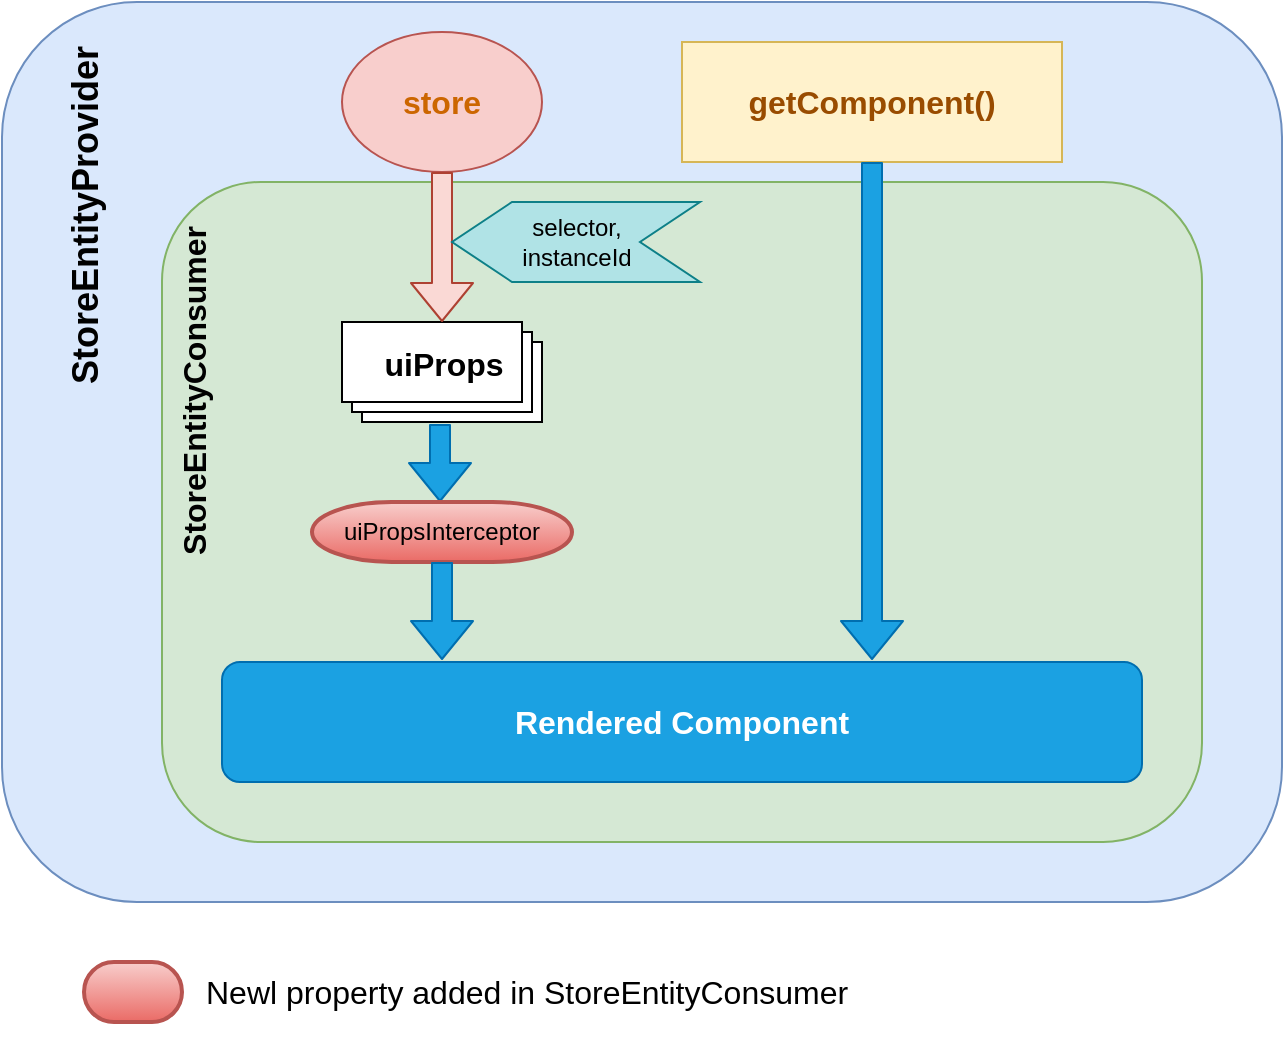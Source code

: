 <mxfile version="13.10.2" type="github">
  <diagram id="l9ncGngkWn3IO0GVBlcq" name="Page-1">
    <mxGraphModel dx="2514" dy="1443" grid="1" gridSize="10" guides="1" tooltips="1" connect="1" arrows="1" fold="1" page="1" pageScale="1" pageWidth="827" pageHeight="1169" math="0" shadow="0">
      <root>
        <mxCell id="0" />
        <mxCell id="1" parent="0" />
        <mxCell id="MBoSTC9Xswts3mCIpynU-1" value="&lt;div&gt;&lt;h2&gt;StoreEntityProvider&lt;/h2&gt;&lt;/div&gt;" style="rounded=1;whiteSpace=wrap;html=1;fillOpacity=100;fillColor=#dae8fc;align=right;spacingLeft=20;direction=west;horizontal=0;verticalAlign=top;strokeOpacity=100;spacingTop=10;strokeColor=#6c8ebf;spacingRight=20;" vertex="1" parent="1">
          <mxGeometry x="40" y="260" width="640" height="450" as="geometry" />
        </mxCell>
        <mxCell id="MBoSTC9Xswts3mCIpynU-4" value="&lt;font size=&quot;1&quot; color=&quot;#CC6600&quot;&gt;&lt;b style=&quot;font-size: 16px&quot;&gt;store&lt;/b&gt;&lt;/font&gt;" style="ellipse;whiteSpace=wrap;html=1;fillColor=#f8cecc;align=center;strokeColor=#b85450;" vertex="1" parent="1">
          <mxGeometry x="210" y="275" width="100" height="70" as="geometry" />
        </mxCell>
        <mxCell id="MBoSTC9Xswts3mCIpynU-5" value="&lt;font style=&quot;font-size: 16px&quot;&gt;&lt;b&gt;getComponent()&lt;/b&gt;&lt;/font&gt;" style="rounded=0;whiteSpace=wrap;html=1;align=center;fillColor=#fff2cc;strokeColor=#d6b656;fontColor=#994C00;" vertex="1" parent="1">
          <mxGeometry x="380" y="280" width="190" height="60" as="geometry" />
        </mxCell>
        <mxCell id="MBoSTC9Xswts3mCIpynU-6" value="&lt;font style=&quot;font-size: 16px&quot;&gt;&lt;b&gt;StoreEntityConsumer&lt;/b&gt;&lt;/font&gt;" style="rounded=1;whiteSpace=wrap;html=1;fillColor=#d5e8d4;align=right;horizontal=0;verticalAlign=top;spacingRight=20;strokeColor=#82b366;" vertex="1" parent="1">
          <mxGeometry x="120" y="350" width="520" height="330" as="geometry" />
        </mxCell>
        <mxCell id="MBoSTC9Xswts3mCIpynU-7" value="&lt;font style=&quot;font-size: 16px&quot;&gt;&lt;b&gt;Rendered Component&lt;/b&gt;&lt;/font&gt;" style="rounded=1;whiteSpace=wrap;html=1;fillColor=#1ba1e2;fontColor=#ffffff;align=center;strokeColor=#006EAF;" vertex="1" parent="1">
          <mxGeometry x="150" y="590" width="460" height="60" as="geometry" />
        </mxCell>
        <mxCell id="MBoSTC9Xswts3mCIpynU-8" value="" style="shape=flexArrow;endArrow=classic;html=1;fontColor=#000000;exitX=0.5;exitY=1;exitDx=0;exitDy=0;fillColor=#1ba1e2;strokeColor=#006EAF;" edge="1" parent="1" source="MBoSTC9Xswts3mCIpynU-5">
          <mxGeometry width="50" height="50" relative="1" as="geometry">
            <mxPoint x="1000" y="690" as="sourcePoint" />
            <mxPoint x="475" y="589" as="targetPoint" />
          </mxGeometry>
        </mxCell>
        <mxCell id="MBoSTC9Xswts3mCIpynU-12" value="&lt;div&gt;&lt;br&gt;&lt;/div&gt;" style="verticalLabelPosition=bottom;verticalAlign=middle;html=1;shape=mxgraph.basic.layered_rect;dx=10;outlineConnect=0;fillColor=#ffffff;fontColor=#000000;align=right;" vertex="1" parent="1">
          <mxGeometry x="210" y="420" width="100" height="50" as="geometry" />
        </mxCell>
        <mxCell id="MBoSTC9Xswts3mCIpynU-14" value="" style="shape=flexArrow;endArrow=classic;html=1;fontColor=#000000;exitX=0.5;exitY=1;exitDx=0;exitDy=0;fillColor=#fad9d5;strokeColor=#ae4132;" edge="1" parent="1" source="MBoSTC9Xswts3mCIpynU-4" target="MBoSTC9Xswts3mCIpynU-12">
          <mxGeometry width="50" height="50" relative="1" as="geometry">
            <mxPoint x="1000" y="690" as="sourcePoint" />
            <mxPoint x="1050" y="640" as="targetPoint" />
          </mxGeometry>
        </mxCell>
        <mxCell id="MBoSTC9Xswts3mCIpynU-16" value="&lt;div&gt;selector,&lt;/div&gt;&lt;div&gt;instanceId&lt;br&gt;&lt;/div&gt;" style="html=1;shadow=0;dashed=0;align=center;verticalAlign=middle;shape=mxgraph.arrows2.arrow;dy=0;dx=30;notch=30;fillColor=#b0e3e6;direction=west;strokeColor=#0e8088;" vertex="1" parent="1">
          <mxGeometry x="265" y="360" width="124" height="40" as="geometry" />
        </mxCell>
        <mxCell id="MBoSTC9Xswts3mCIpynU-17" value="&lt;font style=&quot;font-size: 16px&quot;&gt;&lt;b&gt;uiProps&lt;/b&gt;&lt;/font&gt;" style="rounded=0;whiteSpace=wrap;html=1;fontColor=#000000;align=center;fillColor=none;strokeColor=none;" vertex="1" parent="1">
          <mxGeometry x="211" y="411" width="100" height="60" as="geometry" />
        </mxCell>
        <mxCell id="MBoSTC9Xswts3mCIpynU-20" value="" style="shape=flexArrow;endArrow=classic;html=1;fontColor=#000000;fillColor=#1ba1e2;strokeColor=#006EAF;" edge="1" parent="1">
          <mxGeometry width="50" height="50" relative="1" as="geometry">
            <mxPoint x="259" y="471" as="sourcePoint" />
            <mxPoint x="259" y="510" as="targetPoint" />
            <Array as="points" />
          </mxGeometry>
        </mxCell>
        <mxCell id="MBoSTC9Xswts3mCIpynU-22" value="&lt;font style=&quot;font-size: 12px&quot;&gt;uiPropsInterceptor&lt;/font&gt;" style="strokeWidth=2;html=1;shape=mxgraph.flowchart.terminator;whiteSpace=wrap;fillColor=#f8cecc;align=center;gradientColor=#ea6b66;strokeColor=#b85450;" vertex="1" parent="1">
          <mxGeometry x="195" y="510" width="130" height="30" as="geometry" />
        </mxCell>
        <mxCell id="MBoSTC9Xswts3mCIpynU-23" value="" style="shape=flexArrow;endArrow=classic;html=1;fontColor=#000000;fillColor=#1ba1e2;strokeColor=#006EAF;" edge="1" parent="1">
          <mxGeometry width="50" height="50" relative="1" as="geometry">
            <mxPoint x="260" y="540" as="sourcePoint" />
            <mxPoint x="260" y="589" as="targetPoint" />
            <Array as="points" />
          </mxGeometry>
        </mxCell>
        <mxCell id="MBoSTC9Xswts3mCIpynU-24" value="" style="strokeWidth=2;html=1;shape=mxgraph.flowchart.terminator;whiteSpace=wrap;fillColor=#f8cecc;align=center;gradientColor=#ea6b66;strokeColor=#b85450;" vertex="1" parent="1">
          <mxGeometry x="81" y="740" width="49" height="30" as="geometry" />
        </mxCell>
        <mxCell id="MBoSTC9Xswts3mCIpynU-25" value="&lt;div style=&quot;font-size: 16px;&quot;&gt;Newl property added in StoreEntityConsumer&lt;br style=&quot;font-size: 16px;&quot;&gt;&lt;/div&gt;" style="rounded=0;whiteSpace=wrap;html=1;fillColor=none;fontColor=#000000;align=left;strokeColor=none;fontSize=16;" vertex="1" parent="1">
          <mxGeometry x="140" y="725" width="350" height="60" as="geometry" />
        </mxCell>
      </root>
    </mxGraphModel>
  </diagram>
</mxfile>
